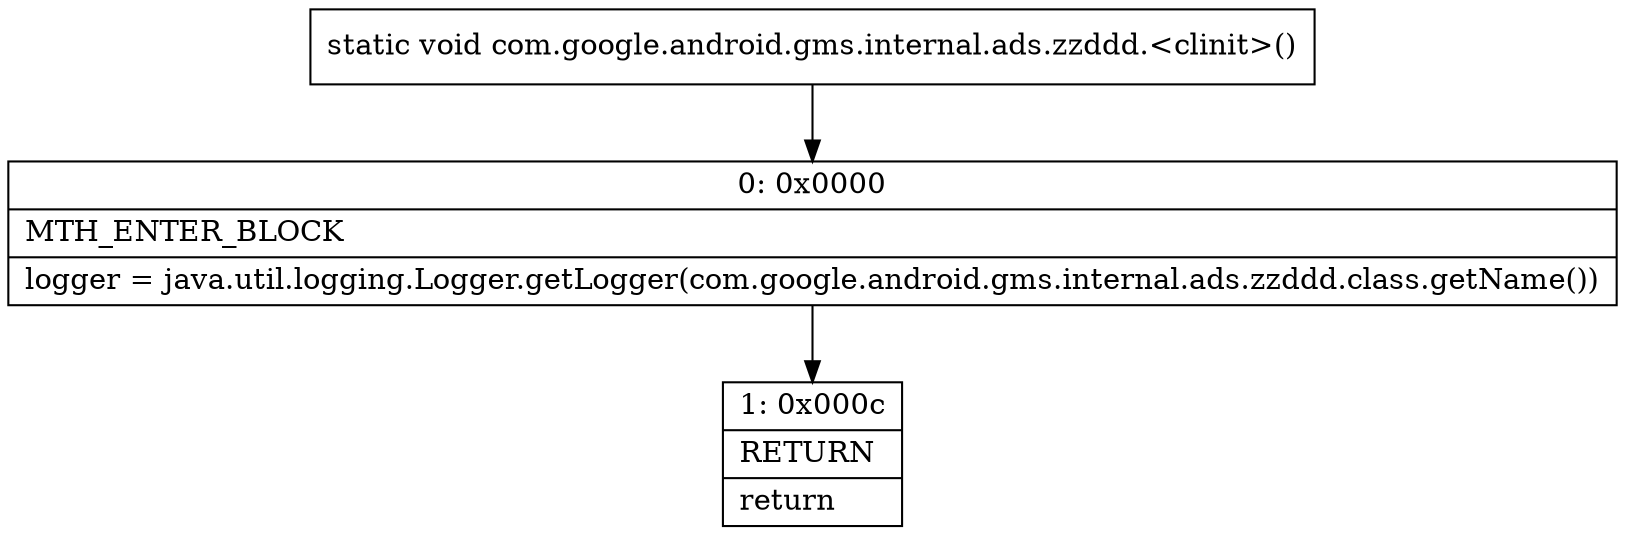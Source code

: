 digraph "CFG forcom.google.android.gms.internal.ads.zzddd.\<clinit\>()V" {
Node_0 [shape=record,label="{0\:\ 0x0000|MTH_ENTER_BLOCK\l|logger = java.util.logging.Logger.getLogger(com.google.android.gms.internal.ads.zzddd.class.getName())\l}"];
Node_1 [shape=record,label="{1\:\ 0x000c|RETURN\l|return\l}"];
MethodNode[shape=record,label="{static void com.google.android.gms.internal.ads.zzddd.\<clinit\>() }"];
MethodNode -> Node_0;
Node_0 -> Node_1;
}

